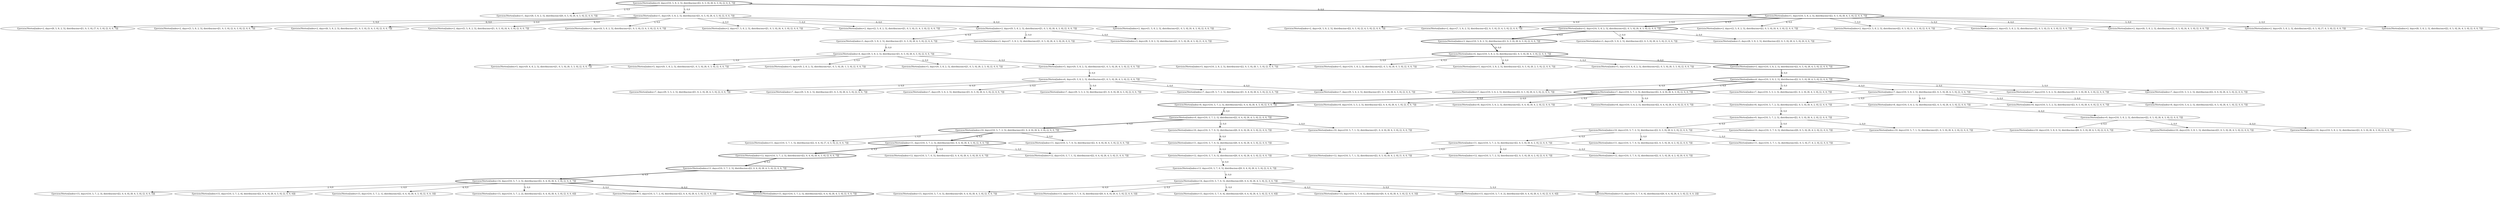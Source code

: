 strict digraph G {
  1 [ style="solid" label="Ejercicio3Vertex[index=2, days=[4, 5, 8, 2, 5], distribucion=[[2, 0, 5, 0], [2, 4, 3, 0], [2, 0, 0, 7]]]" ];
  2 [ style="solid" label="Ejercicio3Vertex[index=7, days=[10, 5, 4, 2, 5], distribucion=[[2, 0, 1, 0], [8, 4, 3, 0], [2, 0, 0, 7]]]" ];
  3 [ style="solid" label="Ejercicio3Vertex[index=5, days=[10, 2, 8, 2, 5], distribucion=[[2, 0, 5, 0], [8, 1, 3, 0], [2, 0, 0, 7]]]" ];
  4 [ style="solid" label="Ejercicio3Vertex[index=2, days=[8, 5, 8, 2, 5], distribucion=[[1, 0, 5, 0], [7, 4, 3, 0], [2, 0, 0, 7]]]" ];
  5 [ style="bold" label="Ejercicio3Vertex[index=8, days=[10, 5, 7, 2, 5], distribucion=[[2, 0, 4, 0], [8, 4, 3, 0], [2, 0, 0, 7]]]" ];
  6 [ style="bold" label="Ejercicio3Vertex[index=12, days=[10, 5, 7, 2, 5], distribucion=[[2, 0, 4, 0], [8, 4, 3, 0], [2, 0, 0, 7]]]" ];
  7 [ style="solid" label="Ejercicio3Vertex[index=15, days=[10, 5, 7, 2, 3], distribucion=[[2, 0, 4, 0], [8, 4, 3, 0], [2, 0, 0, 5]]]" ];
  8 [ style="solid" label="Ejercicio3Vertex[index=7, days=[9, 5, 5, 2, 5], distribucion=[[1, 0, 2, 0], [8, 4, 3, 0], [2, 0, 0, 7]]]" ];
  9 [ style="solid" label="Ejercicio3Vertex[index=15, days=[10, 5, 7, 0, 5], distribucion=[[0, 0, 4, 0], [8, 4, 3, 0], [2, 0, 0, 7]]]" ];
  10 [ style="solid" label="Ejercicio3Vertex[index=2, days=[7, 5, 8, 2, 5], distribucion=[[2, 0, 5, 0], [5, 4, 3, 0], [2, 0, 0, 7]]]" ];
  11 [ style="solid" label="Ejercicio3Vertex[index=3, days=[9, 5, 8, 2, 5], distribucion=[[1, 0, 5, 0], [8, 4, 3, 0], [2, 0, 0, 7]]]" ];
  12 [ style="solid" label="Ejercicio3Vertex[index=11, days=[10, 5, 7, 0, 5], distribucion=[[0, 0, 4, 0], [8, 4, 3, 0], [2, 0, 0, 7]]]" ];
  13 [ style="solid" label="Ejercicio3Vertex[index=7, days=[9, 5, 8, 2, 5], distribucion=[[1, 0, 5, 0], [8, 4, 3, 0], [2, 0, 0, 7]]]" ];
  14 [ style="solid" label="Ejercicio3Vertex[index=10, days=[10, 5, 8, 0, 5], distribucion=[[0, 0, 5, 0], [8, 4, 3, 0], [2, 0, 0, 7]]]" ];
  15 [ style="solid" label="Ejercicio3Vertex[index=10, days=[10, 5, 7, 2, 5], distribucion=[[2, 0, 5, 0], [8, 4, 2, 0], [2, 0, 0, 7]]]" ];
  16 [ style="solid" label="Ejercicio3Vertex[index=15, days=[10, 5, 7, 2, 4], distribucion=[[2, 0, 4, 0], [8, 4, 3, 0], [2, 0, 0, 6]]]" ];
  17 [ style="bold" label="Ejercicio3Vertex[index=2, days=[10, 5, 8, 2, 5], distribucion=[[2, 0, 5, 0], [8, 4, 3, 0], [2, 0, 0, 7]]]" ];
  18 [ style="solid" label="Ejercicio3Vertex[index=2, days=[3, 5, 8, 2, 5], distribucion=[[1, 0, 5, 0], [2, 4, 3, 0], [2, 0, 0, 7]]]" ];
  19 [ style="solid" label="Ejercicio3Vertex[index=5, days=[10, 1, 8, 2, 5], distribucion=[[2, 0, 5, 0], [8, 0, 3, 0], [2, 0, 0, 7]]]" ];
  20 [ style="bold" label="Ejercicio3Vertex[index=6, days=[10, 5, 8, 2, 5], distribucion=[[2, 0, 5, 0], [8, 4, 3, 0], [2, 0, 0, 7]]]" ];
  21 [ style="bold" label="Ejercicio3Vertex[index=7, days=[10, 5, 7, 2, 5], distribucion=[[2, 0, 4, 0], [8, 4, 3, 0], [2, 0, 0, 7]]]" ];
  22 [ style="solid" label="Ejercicio3Vertex[index=7, days=[10, 5, 5, 2, 5], distribucion=[[2, 0, 2, 0], [8, 4, 3, 0], [2, 0, 0, 7]]]" ];
  23 [ style="solid" label="Ejercicio3Vertex[index=8, days=[10, 5, 5, 2, 5], distribucion=[[2, 0, 4, 0], [8, 4, 1, 0], [2, 0, 0, 7]]]" ];
  24 [ style="bold" label="Ejercicio3Vertex[index=9, days=[10, 5, 7, 2, 5], distribucion=[[2, 0, 4, 0], [8, 4, 3, 0], [2, 0, 0, 7]]]" ];
  25 [ style="solid" label="Ejercicio3Vertex[index=2, days=[2, 5, 8, 2, 5], distribucion=[[2, 0, 5, 0], [0, 4, 3, 0], [2, 0, 0, 7]]]" ];
  26 [ style="solid" label="Ejercicio3Vertex[index=5, days=[9, 4, 8, 2, 5], distribucion=[[1, 0, 5, 0], [8, 3, 3, 0], [2, 0, 0, 7]]]" ];
  27 [ style="solid" label="Ejercicio3Vertex[index=12, days=[10, 5, 7, 0, 5], distribucion=[[2, 0, 4, 0], [8, 4, 3, 0], [0, 0, 0, 7]]]" ];
  28 [ style="bold" label="Ejercicio3Vertex[index=13, days=[10, 5, 7, 2, 5], distribucion=[[2, 0, 4, 0], [8, 4, 3, 0], [2, 0, 0, 7]]]" ];
  29 [ style="solid" label="Ejercicio3Vertex[index=1, days=[8, 5, 8, 2, 5], distribucion=[[0, 0, 5, 0], [8, 4, 3, 0], [2, 0, 0, 7]]]" ];
  30 [ style="solid" label="Ejercicio3Vertex[index=2, days=[6, 5, 8, 2, 5], distribucion=[[1, 0, 5, 0], [5, 4, 3, 0], [2, 0, 0, 7]]]" ];
  31 [ style="solid" label="Ejercicio3Vertex[index=15, days=[10, 5, 7, 2, 1], distribucion=[[2, 0, 4, 0], [8, 4, 3, 0], [2, 0, 0, 3]]]" ];
  32 [ style="solid" label="Ejercicio3Vertex[index=15, days=[10, 5, 7, 0, 3], distribucion=[[0, 0, 4, 0], [8, 4, 3, 0], [2, 0, 0, 5]]]" ];
  33 [ style="solid" label="Ejercicio3Vertex[index=5, days=[9, 1, 8, 2, 5], distribucion=[[1, 0, 5, 0], [8, 0, 3, 0], [2, 0, 0, 7]]]" ];
  34 [ style="solid" label="Ejercicio3Vertex[index=12, days=[10, 5, 7, 0, 5], distribucion=[[0, 0, 4, 0], [8, 4, 3, 0], [2, 0, 0, 7]]]" ];
  35 [ style="solid" label="Ejercicio3Vertex[index=4, days=[9, 5, 8, 2, 5], distribucion=[[1, 0, 5, 0], [8, 4, 3, 0], [2, 0, 0, 7]]]" ];
  36 [ style="solid" label="Ejercicio3Vertex[index=7, days=[9, 5, 6, 2, 5], distribucion=[[1, 0, 3, 0], [8, 4, 3, 0], [2, 0, 0, 7]]]" ];
  37 [ style="solid" label="Ejercicio3Vertex[index=8, days=[10, 5, 6, 2, 5], distribucion=[[2, 0, 4, 0], [8, 4, 2, 0], [2, 0, 0, 7]]]" ];
  38 [ style="solid" label="Ejercicio3Vertex[index=11, days=[10, 5, 7, 2, 5], distribucion=[[2, 0, 5, 0], [8, 4, 2, 0], [2, 0, 0, 7]]]" ];
  39 [ style="solid" label="Ejercicio3Vertex[index=5, days=[9, 2, 8, 2, 5], distribucion=[[1, 0, 5, 0], [8, 1, 3, 0], [2, 0, 0, 7]]]" ];
  40 [ style="solid" label="Ejercicio3Vertex[index=12, days=[10, 5, 7, 1, 5], distribucion=[[2, 0, 4, 0], [8, 4, 3, 0], [1, 0, 0, 7]]]" ];
  41 [ style="solid" label="Ejercicio3Vertex[index=2, days=[3, 5, 8, 2, 5], distribucion=[[2, 0, 5, 0], [1, 4, 3, 0], [2, 0, 0, 7]]]" ];
  42 [ style="solid" label="Ejercicio3Vertex[index=2, days=[5, 5, 8, 2, 5], distribucion=[[1, 0, 5, 0], [4, 4, 3, 0], [2, 0, 0, 7]]]" ];
  43 [ style="solid" label="Ejercicio3Vertex[index=15, days=[10, 5, 7, 2, 2], distribucion=[[2, 0, 4, 0], [8, 4, 3, 0], [2, 0, 0, 4]]]" ];
  44 [ style="bold" label="Ejercicio3Vertex[index=3, days=[10, 5, 8, 2, 5], distribucion=[[2, 0, 5, 0], [8, 4, 3, 0], [2, 0, 0, 7]]]" ];
  45 [ style="solid" label="Ejercicio3Vertex[index=7, days=[10, 5, 8, 2, 5], distribucion=[[2, 0, 5, 0], [8, 4, 3, 0], [2, 0, 0, 7]]]" ];
  46 [ style="solid" label="Ejercicio3Vertex[index=15, days=[10, 5, 7, 0, 4], distribucion=[[0, 0, 4, 0], [8, 4, 3, 0], [2, 0, 0, 6]]]" ];
  47 [ style="solid" label="Ejercicio3Vertex[index=11, days=[10, 5, 7, 1, 5], distribucion=[[2, 0, 4, 0], [7, 4, 3, 0], [2, 0, 0, 7]]]" ];
  48 [ style="solid" label="Ejercicio3Vertex[index=5, days=[9, 3, 8, 2, 5], distribucion=[[1, 0, 5, 0], [8, 2, 3, 0], [2, 0, 0, 7]]]" ];
  49 [ style="solid" label="Ejercicio3Vertex[index=10, days=[10, 5, 7, 0, 5], distribucion=[[0, 0, 5, 0], [8, 4, 2, 0], [2, 0, 0, 7]]]" ];
  50 [ style="solid" label="Ejercicio3Vertex[index=7, days=[10, 5, 6, 2, 5], distribucion=[[2, 0, 3, 0], [8, 4, 3, 0], [2, 0, 0, 7]]]" ];
  51 [ style="solid" label="Ejercicio3Vertex[index=3, days=[7, 5, 8, 2, 5], distribucion=[[1, 0, 5, 0], [8, 4, 3, 0], [0, 0, 0, 7]]]" ];
  52 [ style="solid" label="Ejercicio3Vertex[index=2, days=[4, 5, 8, 2, 5], distribucion=[[1, 0, 5, 0], [3, 4, 3, 0], [2, 0, 0, 7]]]" ];
  53 [ style="bold" label="Ejercicio3Vertex[index=10, days=[10, 5, 7, 2, 5], distribucion=[[2, 0, 4, 0], [8, 4, 3, 0], [2, 0, 0, 7]]]" ];
  54 [ style="solid" label="Ejercicio3Vertex[index=12, days=[10, 5, 7, 1, 5], distribucion=[[2, 0, 5, 0], [8, 4, 2, 0], [1, 0, 0, 7]]]" ];
  55 [ style="bold" label="Ejercicio3Vertex[index=14, days=[10, 5, 7, 2, 5], distribucion=[[2, 0, 4, 0], [8, 4, 3, 0], [2, 0, 0, 7]]]" ];
  56 [ style="solid" label="Ejercicio3Vertex[index=7, days=[9, 5, 3, 2, 5], distribucion=[[1, 0, 0, 0], [8, 4, 3, 0], [2, 0, 0, 7]]]" ];
  57 [ style="solid" label="Ejercicio3Vertex[index=10, days=[10, 5, 7, 1, 5], distribucion=[[1, 0, 5, 0], [8, 4, 2, 0], [2, 0, 0, 7]]]" ];
  58 [ style="solid" label="Ejercicio3Vertex[index=8, days=[10, 5, 7, 2, 5], distribucion=[[2, 0, 5, 0], [8, 4, 2, 0], [2, 0, 0, 7]]]" ];
  59 [ style="solid" label="Ejercicio3Vertex[index=15, days=[10, 5, 7, 0, 1], distribucion=[[0, 0, 4, 0], [8, 4, 3, 0], [2, 0, 0, 3]]]" ];
  60 [ style="solid" label="Ejercicio3Vertex[index=1, days=[9, 5, 8, 2, 5], distribucion=[[1, 0, 5, 0], [8, 4, 3, 0], [2, 0, 0, 7]]]" ];
  61 [ style="solid" label="Ejercicio3Vertex[index=13, days=[10, 5, 7, 0, 5], distribucion=[[0, 0, 4, 0], [8, 4, 3, 0], [2, 0, 0, 7]]]" ];
  62 [ style="solid" label="Ejercicio3Vertex[index=5, days=[9, 5, 8, 2, 5], distribucion=[[1, 0, 5, 0], [8, 4, 3, 0], [2, 0, 0, 7]]]" ];
  63 [ style="solid" label="Ejercicio3Vertex[index=7, days=[9, 5, 7, 2, 5], distribucion=[[1, 0, 4, 0], [8, 4, 3, 0], [2, 0, 0, 7]]]" ];
  64 [ style="solid" label="Ejercicio3Vertex[index=2, days=[7, 5, 8, 2, 5], distribucion=[[1, 0, 5, 0], [6, 4, 3, 0], [2, 0, 0, 7]]]" ];
  65 [ style="solid" label="Ejercicio3Vertex[index=2, days=[5, 5, 8, 2, 5], distribucion=[[2, 0, 5, 0], [3, 4, 3, 0], [2, 0, 0, 7]]]" ];
  66 [ style="solid" label="Ejercicio3Vertex[index=8, days=[10, 5, 4, 2, 5], distribucion=[[2, 0, 4, 0], [8, 4, 0, 0], [2, 0, 0, 7]]]" ];
  67 [ style="solid" label="Ejercicio3Vertex[index=12, days=[10, 5, 7, 2, 5], distribucion=[[2, 0, 5, 0], [8, 4, 2, 0], [2, 0, 0, 7]]]" ];
  68 [ style="solid" label="Ejercicio3Vertex[index=15, days=[10, 5, 7, 2, 0], distribucion=[[2, 0, 4, 0], [8, 4, 3, 0], [2, 0, 0, 2]]]" ];
  69 [ style="solid" label="Ejercicio3Vertex[index=3, days=[9, 5, 8, 2, 5], distribucion=[[2, 0, 5, 0], [8, 4, 3, 0], [1, 0, 0, 7]]]" ];
  70 [ style="solid" label="Ejercicio3Vertex[index=11, days=[10, 5, 7, 0, 5], distribucion=[[2, 0, 5, 0], [6, 4, 2, 0], [2, 0, 0, 7]]]" ];
  71 [ style="bold" label="Ejercicio3Vertex[index=4, days=[10, 5, 8, 2, 5], distribucion=[[2, 0, 5, 0], [8, 4, 3, 0], [2, 0, 0, 7]]]" ];
  72 [ style="solid" label="Ejercicio3Vertex[index=8, days=[10, 5, 8, 2, 5], distribucion=[[2, 0, 5, 0], [8, 4, 3, 0], [2, 0, 0, 7]]]" ];
  73 [ style="solid" label="Ejercicio3Vertex[index=10, days=[10, 5, 8, 1, 5], distribucion=[[1, 0, 5, 0], [8, 4, 3, 0], [2, 0, 0, 7]]]" ];
  74 [ style="solid" label="Ejercicio3Vertex[index=15, days=[10, 5, 7, 0, 2], distribucion=[[0, 0, 4, 0], [8, 4, 3, 0], [2, 0, 0, 4]]]" ];
  75 [ style="bold" label="Ejercicio3Vertex[index=0, days=[10, 5, 8, 2, 5], distribucion=[[2, 0, 5, 0], [8, 4, 3, 0], [2, 0, 0, 7]]]" ];
  76 [ style="solid" label="Ejercicio3Vertex[index=7, days=[10, 5, 3, 2, 5], distribucion=[[2, 0, 0, 0], [8, 4, 3, 0], [2, 0, 0, 7]]]" ];
  77 [ style="solid" label="Ejercicio3Vertex[index=2, days=[6, 5, 8, 2, 5], distribucion=[[2, 0, 5, 0], [4, 4, 3, 0], [2, 0, 0, 7]]]" ];
  78 [ style="solid" label="Ejercicio3Vertex[index=10, days=[10, 5, 8, 2, 5], distribucion=[[2, 0, 5, 0], [8, 4, 3, 0], [2, 0, 0, 7]]]" ];
  79 [ style="bold" label="Ejercicio3Vertex[index=11, days=[10, 5, 7, 2, 5], distribucion=[[2, 0, 4, 0], [8, 4, 3, 0], [2, 0, 0, 7]]]" ];
  80 [ style="bold" label="Ejercicio3Vertex[index=15, days=[10, 5, 7, 2, 5], distribucion=[[2, 0, 4, 0], [8, 4, 3, 0], [2, 0, 0, 7]]]" ];
  81 [ style="solid" label="Ejercicio3Vertex[index=2, days=[2, 5, 8, 2, 5], distribucion=[[1, 0, 5, 0], [1, 4, 3, 0], [2, 0, 0, 7]]]" ];
  82 [ style="solid" label="Ejercicio3Vertex[index=11, days=[10, 5, 7, 0, 5], distribucion=[[2, 0, 4, 0], [6, 4, 3, 0], [2, 0, 0, 7]]]" ];
  83 [ style="solid" label="Ejercicio3Vertex[index=8, days=[10, 5, 5, 2, 5], distribucion=[[2, 0, 5, 0], [8, 4, 0, 0], [2, 0, 0, 7]]]" ];
  84 [ style="solid" label="Ejercicio3Vertex[index=9, days=[10, 5, 7, 2, 5], distribucion=[[2, 0, 5, 0], [8, 4, 2, 0], [2, 0, 0, 7]]]" ];
  85 [ style="solid" label="Ejercicio3Vertex[index=3, days=[8, 5, 8, 2, 5], distribucion=[[1, 0, 5, 0], [8, 4, 3, 0], [1, 0, 0, 7]]]" ];
  86 [ style="solid" label="Ejercicio3Vertex[index=5, days=[10, 3, 8, 2, 5], distribucion=[[2, 0, 5, 0], [8, 2, 3, 0], [2, 0, 0, 7]]]" ];
  87 [ style="solid" label="Ejercicio3Vertex[index=14, days=[10, 5, 7, 0, 5], distribucion=[[0, 0, 4, 0], [8, 4, 3, 0], [2, 0, 0, 7]]]" ];
  88 [ style="solid" label="Ejercicio3Vertex[index=2, days=[9, 5, 8, 2, 5], distribucion=[[1, 0, 5, 0], [8, 4, 3, 0], [2, 0, 0, 7]]]" ];
  89 [ style="solid" label="Ejercicio3Vertex[index=7, days=[9, 5, 4, 2, 5], distribucion=[[1, 0, 1, 0], [8, 4, 3, 0], [2, 0, 0, 7]]]" ];
  90 [ style="solid" label="Ejercicio3Vertex[index=10, days=[10, 5, 7, 0, 5], distribucion=[[0, 0, 4, 0], [8, 4, 3, 0], [2, 0, 0, 7]]]" ];
  91 [ style="solid" label="Ejercicio3Vertex[index=6, days=[9, 5, 8, 2, 5], distribucion=[[1, 0, 5, 0], [8, 4, 3, 0], [2, 0, 0, 7]]]" ];
  92 [ style="solid" label="Ejercicio3Vertex[index=2, days=[9, 5, 8, 2, 5], distribucion=[[2, 0, 5, 0], [7, 4, 3, 0], [2, 0, 0, 7]]]" ];
  93 [ style="solid" label="Ejercicio3Vertex[index=5, days=[10, 4, 8, 2, 5], distribucion=[[2, 0, 5, 0], [8, 3, 3, 0], [2, 0, 0, 7]]]" ];
  94 [ style="solid" label="Ejercicio3Vertex[index=3, days=[8, 5, 8, 2, 5], distribucion=[[2, 0, 5, 0], [8, 4, 3, 0], [0, 0, 0, 7]]]" ];
  95 [ style="solid" label="Ejercicio3Vertex[index=11, days=[10, 5, 7, 1, 5], distribucion=[[2, 0, 5, 0], [7, 4, 2, 0], [2, 0, 0, 7]]]" ];
  96 [ style="solid" label="Ejercicio3Vertex[index=12, days=[10, 5, 7, 0, 5], distribucion=[[2, 0, 5, 0], [8, 4, 2, 0], [0, 0, 0, 7]]]" ];
  97 [ style="solid" label="Ejercicio3Vertex[index=2, days=[1, 5, 8, 2, 5], distribucion=[[1, 0, 5, 0], [0, 4, 3, 0], [2, 0, 0, 7]]]" ];
  98 [ style="bold" label="Ejercicio3Vertex[index=5, days=[10, 5, 8, 2, 5], distribucion=[[2, 0, 5, 0], [8, 4, 3, 0], [2, 0, 0, 7]]]" ];
  99 [ style="solid" label="Ejercicio3Vertex[index=9, days=[10, 5, 8, 2, 5], distribucion=[[2, 0, 5, 0], [8, 4, 3, 0], [2, 0, 0, 7]]]" ];
  100 [ style="solid" label="Ejercicio3Vertex[index=10, days=[10, 5, 7, 1, 5], distribucion=[[1, 0, 4, 0], [8, 4, 3, 0], [2, 0, 0, 7]]]" ];
  101 [ style="solid" label="Ejercicio3Vertex[index=8, days=[10, 5, 6, 2, 5], distribucion=[[2, 0, 5, 0], [8, 4, 1, 0], [2, 0, 0, 7]]]" ];
  102 [ style="solid" label="Ejercicio3Vertex[index=15, days=[10, 5, 7, 0, 0], distribucion=[[0, 0, 4, 0], [8, 4, 3, 0], [2, 0, 0, 2]]]" ];
  103 [ style="solid" label="Ejercicio3Vertex[index=2, days=[8, 5, 8, 2, 5], distribucion=[[2, 0, 5, 0], [6, 4, 3, 0], [2, 0, 0, 7]]]" ];
  104 [ style="bold" label="Ejercicio3Vertex[index=1, days=[10, 5, 8, 2, 5], distribucion=[[2, 0, 5, 0], [8, 4, 3, 0], [2, 0, 0, 7]]]" ];
  104 -> 1 [ style="solid" label="6; 0,0" ];
  20 -> 2 [ style="solid" label="4; 0,0" ];
  71 -> 3 [ style="solid" label="3; 0,0" ];
  60 -> 4 [ style="solid" label="1; 0,0" ];
  21 -> 5 [ style="bold" label="0; 0,0" ];
  79 -> 6 [ style="bold" label="0; 0,0" ];
  55 -> 7 [ style="solid" label="2; 0,0" ];
  91 -> 8 [ style="solid" label="3; 0,0" ];
  87 -> 9 [ style="solid" label="0; 0,0" ];
  104 -> 10 [ style="solid" label="3; 0,0" ];
  88 -> 11 [ style="solid" label="0; 0,0" ];
  90 -> 12 [ style="solid" label="0; 0,0" ];
  91 -> 13 [ style="solid" label="0; 0,0" ];
  99 -> 14 [ style="solid" label="2; 0,0" ];
  84 -> 15 [ style="solid" label="0; 0,0" ];
  55 -> 16 [ style="solid" label="1; 0,0" ];
  104 -> 17 [ style="bold" label="0; 0,0" ];
  60 -> 18 [ style="solid" label="6; 0,0" ];
  71 -> 19 [ style="solid" label="4; 0,0" ];
  98 -> 20 [ style="bold" label="0; 0,0" ];
  20 -> 21 [ style="bold" label="1; 0,0" ];
  20 -> 22 [ style="solid" label="3; 0,0" ];
  21 -> 23 [ style="solid" label="2; 0,0" ];
  5 -> 24 [ style="bold" label="0; 0,0" ];
  104 -> 25 [ style="solid" label="8; 0,0" ];
  35 -> 26 [ style="solid" label="1; 0,0" ];
  79 -> 27 [ style="solid" label="2; 0,0" ];
  6 -> 28 [ style="bold" label="0; 0,0" ];
  75 -> 29 [ style="solid" label="2; 0,0" ];
  60 -> 30 [ style="solid" label="3; 0,0" ];
  55 -> 31 [ style="solid" label="4; 0,0" ];
  87 -> 32 [ style="solid" label="2; 0,0" ];
  35 -> 33 [ style="solid" label="4; 0,0" ];
  12 -> 34 [ style="solid" label="0; 0,0" ];
  11 -> 35 [ style="solid" label="0; 0,0" ];
  91 -> 36 [ style="solid" label="2; 0,0" ];
  21 -> 37 [ style="solid" label="1; 0,0" ];
  15 -> 38 [ style="solid" label="0; 0,0" ];
  35 -> 39 [ style="solid" label="3; 0,0" ];
  79 -> 40 [ style="solid" label="1; 0,0" ];
  104 -> 41 [ style="solid" label="7; 0,0" ];
  60 -> 42 [ style="solid" label="4; 0,0" ];
  55 -> 43 [ style="solid" label="3; 0,0" ];
  17 -> 44 [ style="bold" label="0; 0,0" ];
  20 -> 45 [ style="solid" label="0; 0,0" ];
  87 -> 46 [ style="solid" label="1; 0,0" ];
  53 -> 47 [ style="solid" label="1; 0,0" ];
  35 -> 48 [ style="solid" label="2; 0,0" ];
  84 -> 49 [ style="solid" label="2; 0,0" ];
  20 -> 50 [ style="solid" label="2; 0,0" ];
  88 -> 51 [ style="solid" label="2; 0,0" ];
  60 -> 52 [ style="solid" label="5; 0,0" ];
  24 -> 53 [ style="bold" label="0; 0,0" ];
  38 -> 54 [ style="solid" label="1; 0,0" ];
  28 -> 55 [ style="bold" label="0; 0,0" ];
  91 -> 56 [ style="solid" label="5; 0,0" ];
  84 -> 57 [ style="solid" label="1; 0,0" ];
  45 -> 58 [ style="solid" label="1; 0,0" ];
  87 -> 59 [ style="solid" label="4; 0,0" ];
  75 -> 60 [ style="solid" label="1; 0,0" ];
  34 -> 61 [ style="solid" label="0; 0,0" ];
  35 -> 62 [ style="solid" label="0; 0,0" ];
  91 -> 63 [ style="solid" label="1; 0,0" ];
  60 -> 64 [ style="solid" label="2; 0,0" ];
  104 -> 65 [ style="solid" label="5; 0,0" ];
  21 -> 66 [ style="solid" label="3; 0,0" ];
  38 -> 67 [ style="solid" label="0; 0,0" ];
  55 -> 68 [ style="solid" label="5; 0,0" ];
  17 -> 69 [ style="solid" label="1; 0,0" ];
  15 -> 70 [ style="solid" label="2; 0,0" ];
  44 -> 71 [ style="bold" label="0; 0,0" ];
  45 -> 72 [ style="solid" label="0; 0,0" ];
  99 -> 73 [ style="solid" label="1; 0,0" ];
  87 -> 74 [ style="solid" label="3; 0,0" ];
  20 -> 76 [ style="solid" label="5; 0,0" ];
  104 -> 77 [ style="solid" label="4; 0,0" ];
  99 -> 78 [ style="solid" label="0; 0,0" ];
  53 -> 79 [ style="bold" label="0; 0,0" ];
  55 -> 80 [ style="bold" label="0; 0,0" ];
  60 -> 81 [ style="solid" label="7; 0,0" ];
  53 -> 82 [ style="solid" label="2; 0,0" ];
  45 -> 83 [ style="solid" label="3; 0,0" ];
  58 -> 84 [ style="solid" label="0; 0,0" ];
  88 -> 85 [ style="solid" label="1; 0,0" ];
  71 -> 86 [ style="solid" label="2; 0,0" ];
  61 -> 87 [ style="solid" label="0; 0,0" ];
  60 -> 88 [ style="solid" label="0; 0,0" ];
  91 -> 89 [ style="solid" label="4; 0,0" ];
  24 -> 90 [ style="solid" label="2; 0,0" ];
  62 -> 91 [ style="solid" label="0; 0,0" ];
  104 -> 92 [ style="solid" label="1; 0,0" ];
  71 -> 93 [ style="solid" label="1; 0,0" ];
  17 -> 94 [ style="solid" label="2; 0,0" ];
  15 -> 95 [ style="solid" label="1; 0,0" ];
  38 -> 96 [ style="solid" label="2; 0,0" ];
  60 -> 97 [ style="solid" label="8; 0,0" ];
  71 -> 98 [ style="bold" label="0; 0,0" ];
  72 -> 99 [ style="solid" label="0; 0,0" ];
  24 -> 100 [ style="solid" label="1; 0,0" ];
  45 -> 101 [ style="solid" label="2; 0,0" ];
  87 -> 102 [ style="solid" label="5; 0,0" ];
  104 -> 103 [ style="solid" label="2; 0,0" ];
  75 -> 104 [ style="bold" label="0; 0,0" ];
}

